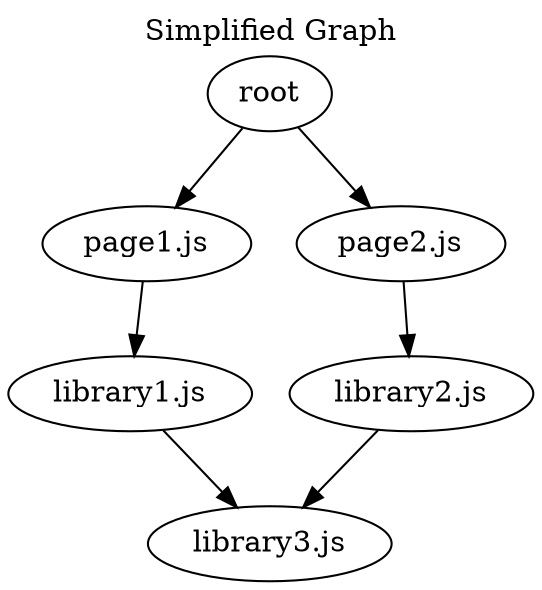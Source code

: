 digraph simplified_graph {
  labelloc="t";
  label="Simplified Graph";

  "root";
  "root" -> "page1.js";
  "root" -> "page2.js";
  "library1.js";
  "library2.js";
  "library3.js";
  "page1.js";
  "page2.js";

  "library1.js" -> "library3.js";
  "library2.js" -> "library3.js";
  "page1.js" -> "library1.js";
  "page2.js" -> "library2.js";
}
